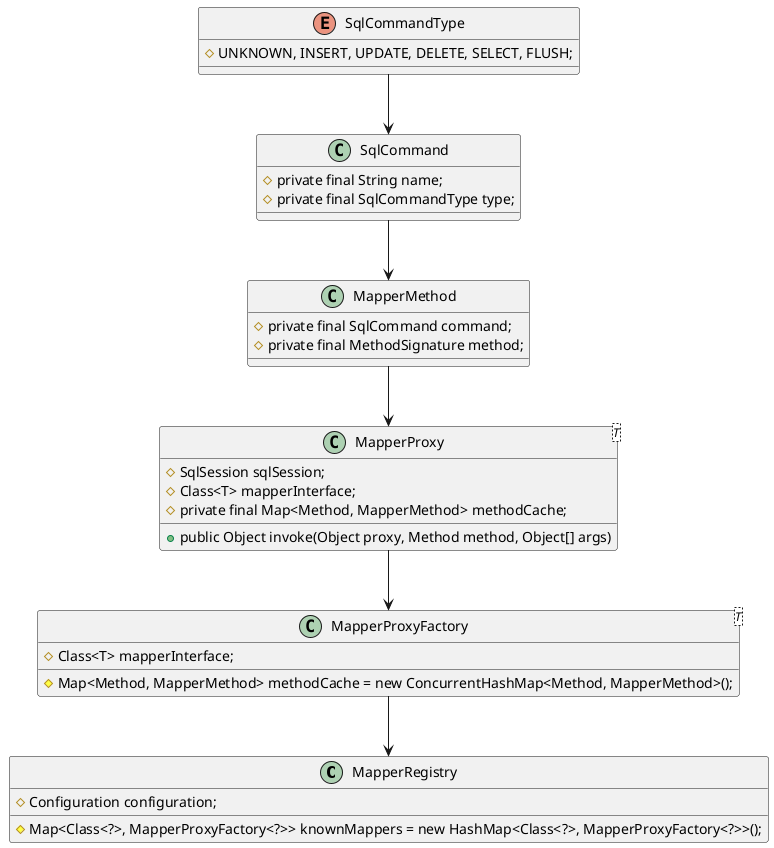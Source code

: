 @startuml

class MapperRegistry {
    # Configuration configuration;
    # Map<Class<?>, MapperProxyFactory<?>> knownMappers = new HashMap<Class<?>, MapperProxyFactory<?>>();
}

class MapperProxyFactory<T> {
    # Class<T> mapperInterface;
    # Map<Method, MapperMethod> methodCache = new ConcurrentHashMap<Method, MapperMethod>();
}

class MapperProxy<T> {
    # SqlSession sqlSession;
    # Class<T> mapperInterface;
    # private final Map<Method, MapperMethod> methodCache;
    + public Object invoke(Object proxy, Method method, Object[] args)
}

class MapperMethod {
    # private final SqlCommand command;
    # private final MethodSignature method;
}

class SqlCommand {
    # private final String name;
    # private final SqlCommandType type;
}

enum SqlCommandType {
    # UNKNOWN, INSERT, UPDATE, DELETE, SELECT, FLUSH;
}



SqlCommandType  --> SqlCommand
SqlCommand  --> MapperMethod
MapperMethod  --> MapperProxy
MapperProxy  --> MapperProxyFactory
MapperProxyFactory  --> MapperRegistry
@enduml
